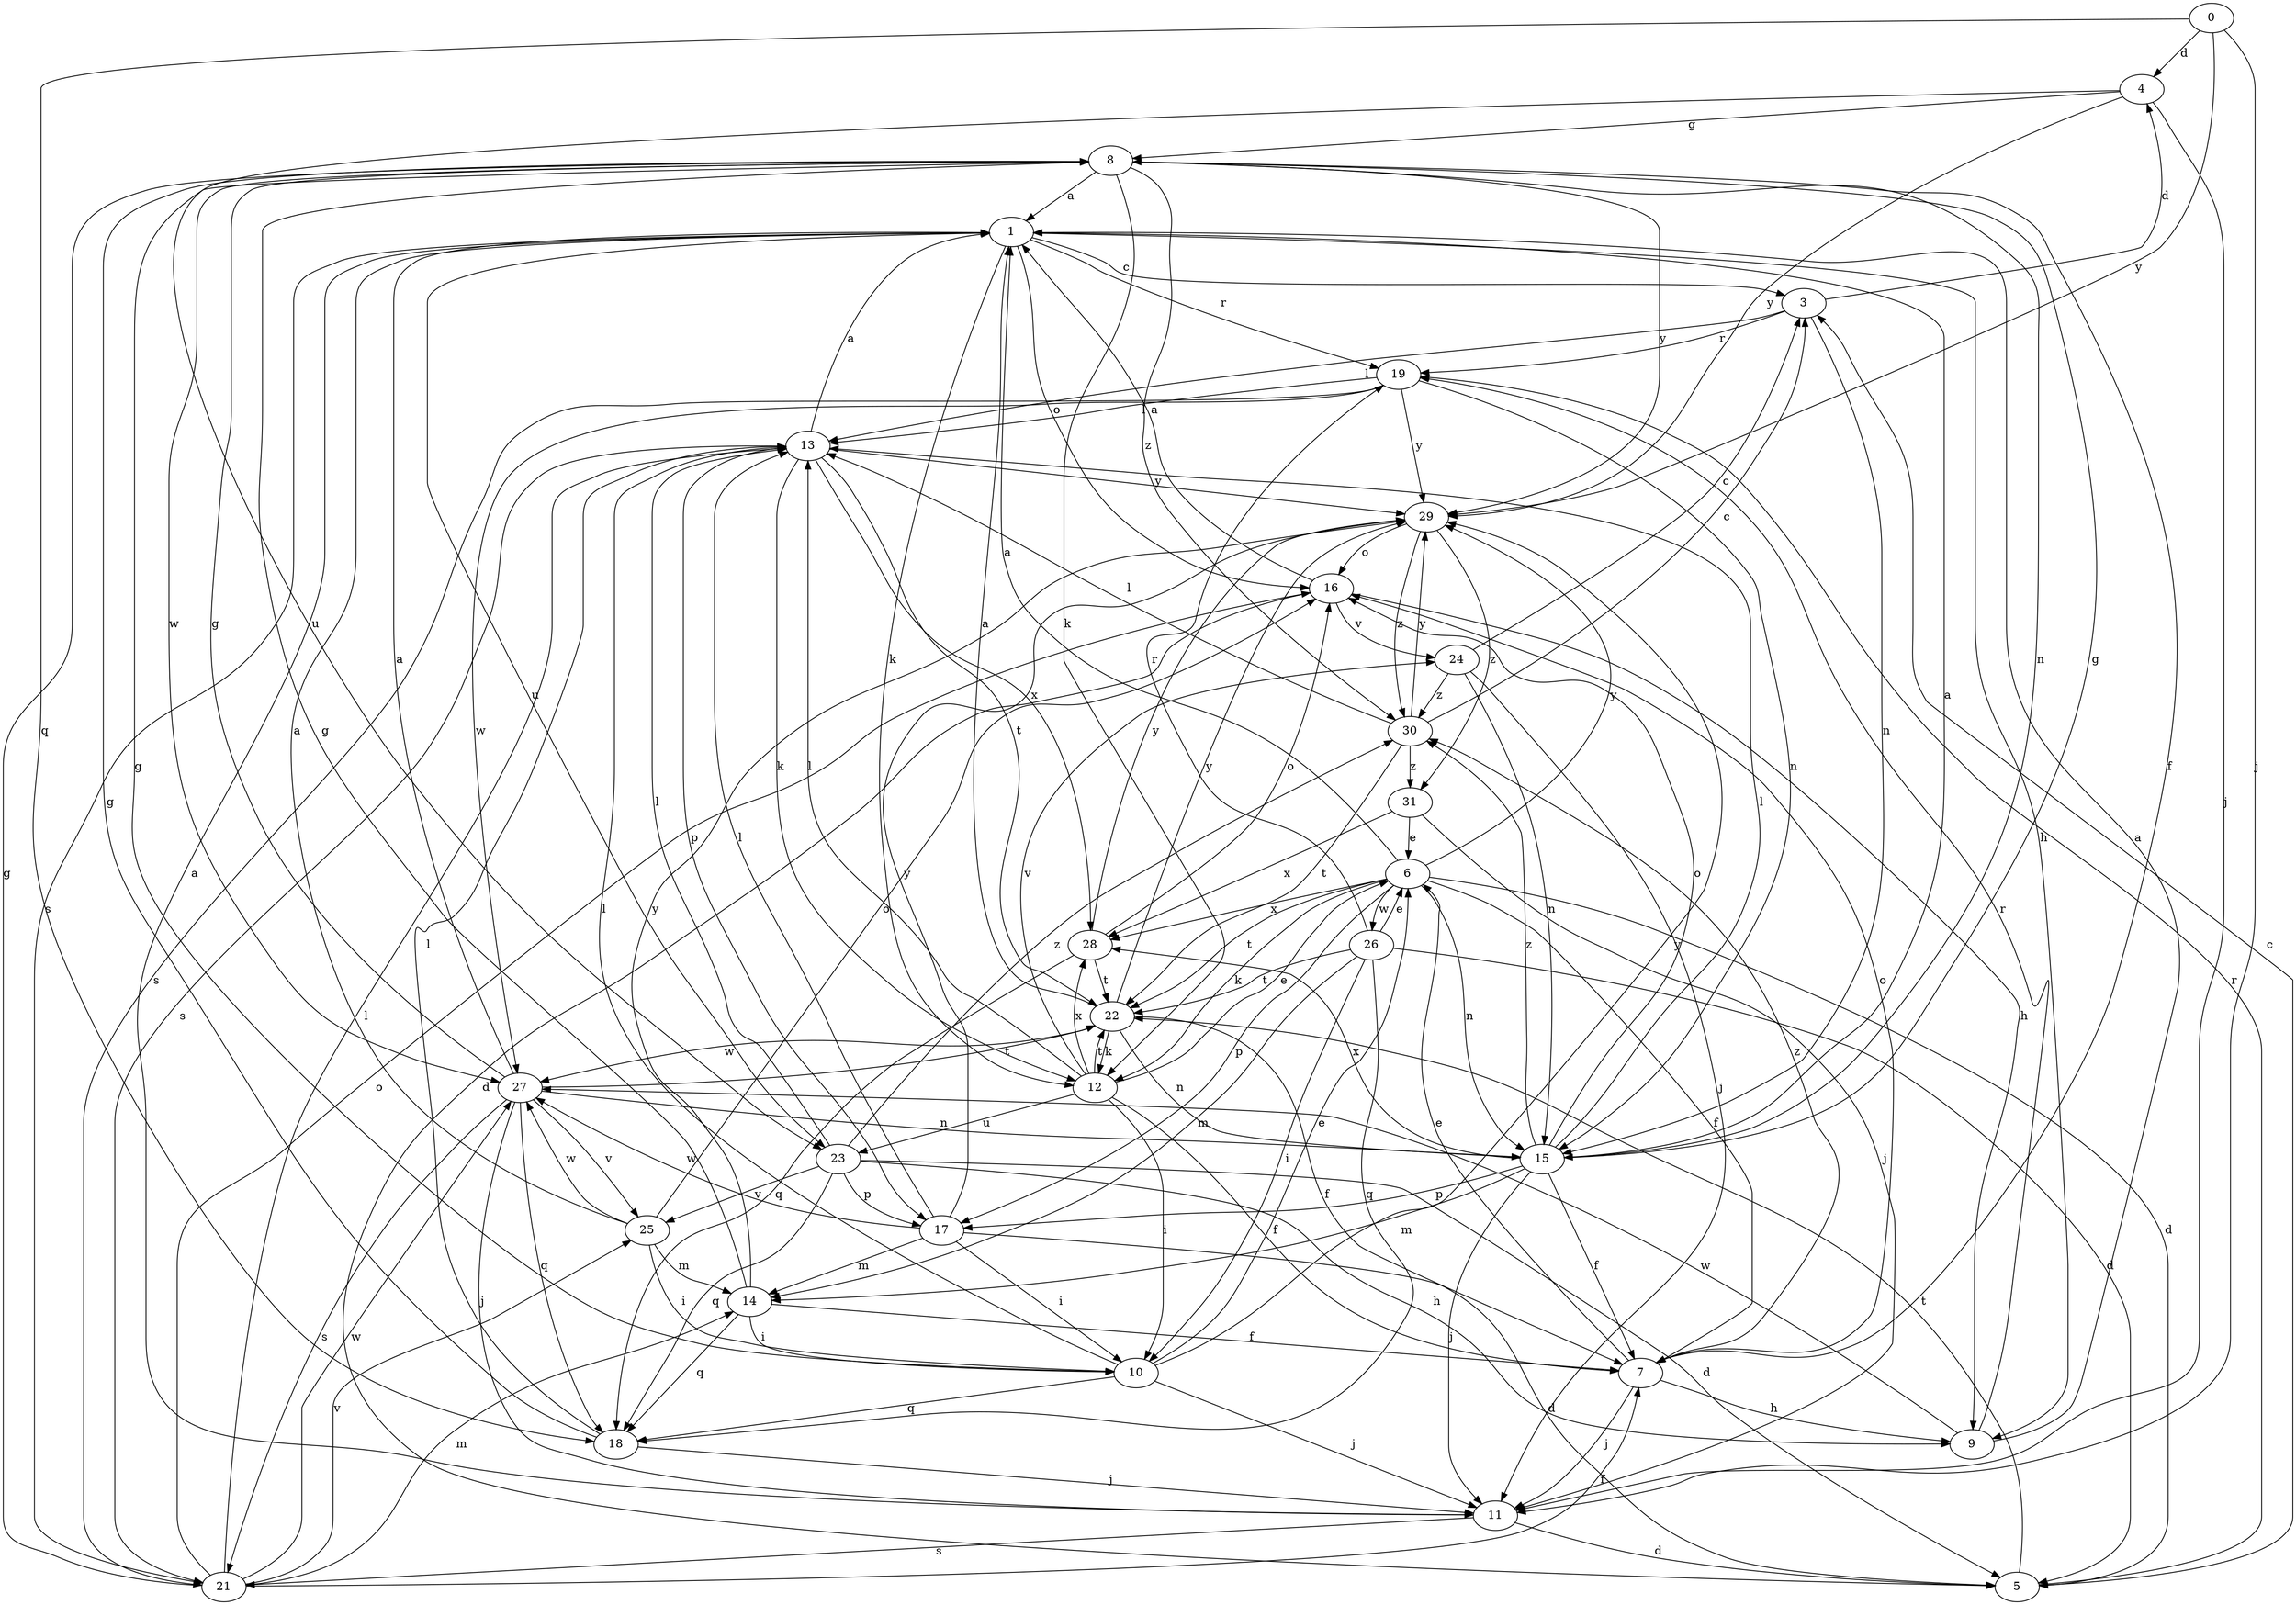 strict digraph  {
0;
1;
3;
4;
5;
6;
7;
8;
9;
10;
11;
12;
13;
14;
15;
16;
17;
18;
19;
21;
22;
23;
24;
25;
26;
27;
28;
29;
30;
31;
0 -> 4  [label=d];
0 -> 11  [label=j];
0 -> 18  [label=q];
0 -> 29  [label=y];
1 -> 3  [label=c];
1 -> 9  [label=h];
1 -> 12  [label=k];
1 -> 16  [label=o];
1 -> 19  [label=r];
1 -> 21  [label=s];
1 -> 23  [label=u];
3 -> 4  [label=d];
3 -> 13  [label=l];
3 -> 15  [label=n];
3 -> 19  [label=r];
4 -> 8  [label=g];
4 -> 11  [label=j];
4 -> 23  [label=u];
4 -> 29  [label=y];
5 -> 3  [label=c];
5 -> 19  [label=r];
5 -> 22  [label=t];
6 -> 1  [label=a];
6 -> 5  [label=d];
6 -> 7  [label=f];
6 -> 12  [label=k];
6 -> 15  [label=n];
6 -> 17  [label=p];
6 -> 22  [label=t];
6 -> 26  [label=w];
6 -> 28  [label=x];
6 -> 29  [label=y];
7 -> 6  [label=e];
7 -> 9  [label=h];
7 -> 11  [label=j];
7 -> 16  [label=o];
7 -> 30  [label=z];
8 -> 1  [label=a];
8 -> 7  [label=f];
8 -> 12  [label=k];
8 -> 15  [label=n];
8 -> 27  [label=w];
8 -> 29  [label=y];
8 -> 30  [label=z];
9 -> 1  [label=a];
9 -> 19  [label=r];
9 -> 27  [label=w];
10 -> 6  [label=e];
10 -> 8  [label=g];
10 -> 11  [label=j];
10 -> 13  [label=l];
10 -> 18  [label=q];
10 -> 29  [label=y];
11 -> 1  [label=a];
11 -> 5  [label=d];
11 -> 21  [label=s];
12 -> 6  [label=e];
12 -> 7  [label=f];
12 -> 10  [label=i];
12 -> 13  [label=l];
12 -> 22  [label=t];
12 -> 23  [label=u];
12 -> 24  [label=v];
12 -> 28  [label=x];
13 -> 1  [label=a];
13 -> 12  [label=k];
13 -> 17  [label=p];
13 -> 21  [label=s];
13 -> 22  [label=t];
13 -> 28  [label=x];
13 -> 29  [label=y];
14 -> 7  [label=f];
14 -> 8  [label=g];
14 -> 10  [label=i];
14 -> 18  [label=q];
14 -> 29  [label=y];
15 -> 1  [label=a];
15 -> 7  [label=f];
15 -> 8  [label=g];
15 -> 11  [label=j];
15 -> 13  [label=l];
15 -> 14  [label=m];
15 -> 16  [label=o];
15 -> 17  [label=p];
15 -> 28  [label=x];
15 -> 30  [label=z];
16 -> 1  [label=a];
16 -> 5  [label=d];
16 -> 9  [label=h];
16 -> 24  [label=v];
17 -> 5  [label=d];
17 -> 10  [label=i];
17 -> 13  [label=l];
17 -> 14  [label=m];
17 -> 27  [label=w];
17 -> 29  [label=y];
18 -> 8  [label=g];
18 -> 11  [label=j];
18 -> 13  [label=l];
19 -> 13  [label=l];
19 -> 15  [label=n];
19 -> 21  [label=s];
19 -> 27  [label=w];
19 -> 29  [label=y];
21 -> 7  [label=f];
21 -> 8  [label=g];
21 -> 13  [label=l];
21 -> 14  [label=m];
21 -> 16  [label=o];
21 -> 25  [label=v];
21 -> 27  [label=w];
22 -> 1  [label=a];
22 -> 7  [label=f];
22 -> 12  [label=k];
22 -> 15  [label=n];
22 -> 27  [label=w];
22 -> 29  [label=y];
23 -> 5  [label=d];
23 -> 9  [label=h];
23 -> 13  [label=l];
23 -> 17  [label=p];
23 -> 18  [label=q];
23 -> 25  [label=v];
23 -> 30  [label=z];
24 -> 3  [label=c];
24 -> 11  [label=j];
24 -> 15  [label=n];
24 -> 30  [label=z];
25 -> 1  [label=a];
25 -> 10  [label=i];
25 -> 14  [label=m];
25 -> 16  [label=o];
25 -> 27  [label=w];
26 -> 5  [label=d];
26 -> 6  [label=e];
26 -> 10  [label=i];
26 -> 14  [label=m];
26 -> 18  [label=q];
26 -> 19  [label=r];
26 -> 22  [label=t];
27 -> 1  [label=a];
27 -> 8  [label=g];
27 -> 11  [label=j];
27 -> 15  [label=n];
27 -> 18  [label=q];
27 -> 21  [label=s];
27 -> 22  [label=t];
27 -> 25  [label=v];
28 -> 16  [label=o];
28 -> 18  [label=q];
28 -> 22  [label=t];
28 -> 29  [label=y];
29 -> 16  [label=o];
29 -> 30  [label=z];
29 -> 31  [label=z];
30 -> 3  [label=c];
30 -> 13  [label=l];
30 -> 22  [label=t];
30 -> 29  [label=y];
30 -> 31  [label=z];
31 -> 6  [label=e];
31 -> 11  [label=j];
31 -> 28  [label=x];
}
